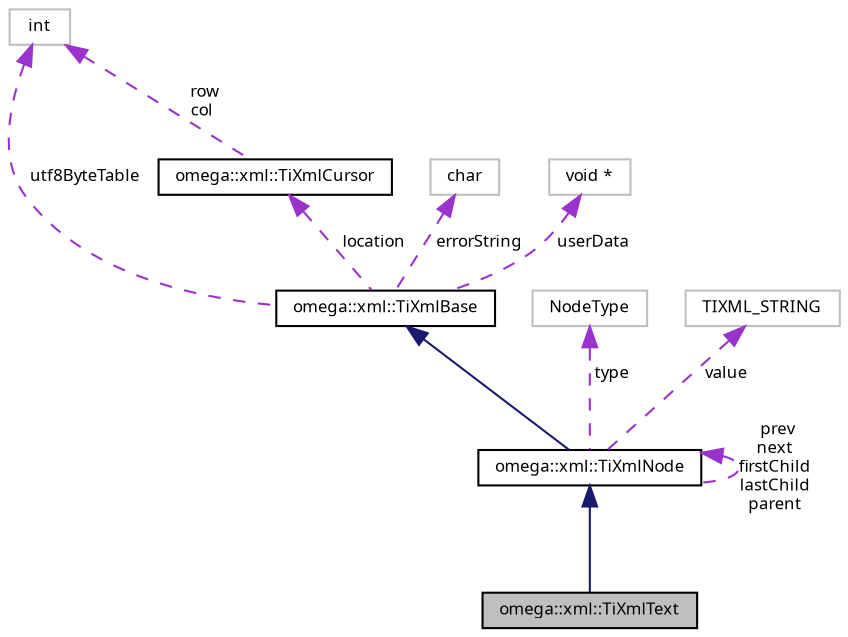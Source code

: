 digraph "omega::xml::TiXmlText"
{
  bgcolor="transparent";
  edge [fontname="FreeSans.ttf",fontsize="8",labelfontname="FreeSans.ttf",labelfontsize="8"];
  node [fontname="FreeSans.ttf",fontsize="8",shape=record];
  Node1 [label="omega::xml::TiXmlText",height=0.2,width=0.4,color="black", fillcolor="grey75", style="filled" fontcolor="black"];
  Node2 -> Node1 [dir="back",color="midnightblue",fontsize="8",style="solid",fontname="FreeSans.ttf"];
  Node2 [label="omega::xml::TiXmlNode",height=0.2,width=0.4,color="black",URL="$classomega_1_1xml_1_1_ti_xml_node.html",tooltip="The parent class for everything in the Document Object Model. "];
  Node3 -> Node2 [dir="back",color="midnightblue",fontsize="8",style="solid",fontname="FreeSans.ttf"];
  Node3 [label="omega::xml::TiXmlBase",height=0.2,width=0.4,color="black",URL="$classomega_1_1xml_1_1_ti_xml_base.html",tooltip="TiXmlBase is a base class for every class in TinyXml. "];
  Node4 -> Node3 [dir="back",color="darkorchid3",fontsize="8",style="dashed",label=" location" ,fontname="FreeSans.ttf"];
  Node4 [label="omega::xml::TiXmlCursor",height=0.2,width=0.4,color="black",URL="$structomega_1_1xml_1_1_ti_xml_cursor.html"];
  Node5 -> Node4 [dir="back",color="darkorchid3",fontsize="8",style="dashed",label=" row\ncol" ,fontname="FreeSans.ttf"];
  Node5 [label="int",height=0.2,width=0.4,color="grey75"];
  Node6 -> Node3 [dir="back",color="darkorchid3",fontsize="8",style="dashed",label=" errorString" ,fontname="FreeSans.ttf"];
  Node6 [label="char",height=0.2,width=0.4,color="grey75"];
  Node5 -> Node3 [dir="back",color="darkorchid3",fontsize="8",style="dashed",label=" utf8ByteTable" ,fontname="FreeSans.ttf"];
  Node7 -> Node3 [dir="back",color="darkorchid3",fontsize="8",style="dashed",label=" userData" ,fontname="FreeSans.ttf"];
  Node7 [label="void *",height=0.2,width=0.4,color="grey75"];
  Node8 -> Node2 [dir="back",color="darkorchid3",fontsize="8",style="dashed",label=" type" ,fontname="FreeSans.ttf"];
  Node8 [label="NodeType",height=0.2,width=0.4,color="grey75"];
  Node2 -> Node2 [dir="back",color="darkorchid3",fontsize="8",style="dashed",label=" prev\nnext\nfirstChild\nlastChild\nparent" ,fontname="FreeSans.ttf"];
  Node9 -> Node2 [dir="back",color="darkorchid3",fontsize="8",style="dashed",label=" value" ,fontname="FreeSans.ttf"];
  Node9 [label="TIXML_STRING",height=0.2,width=0.4,color="grey75"];
}
